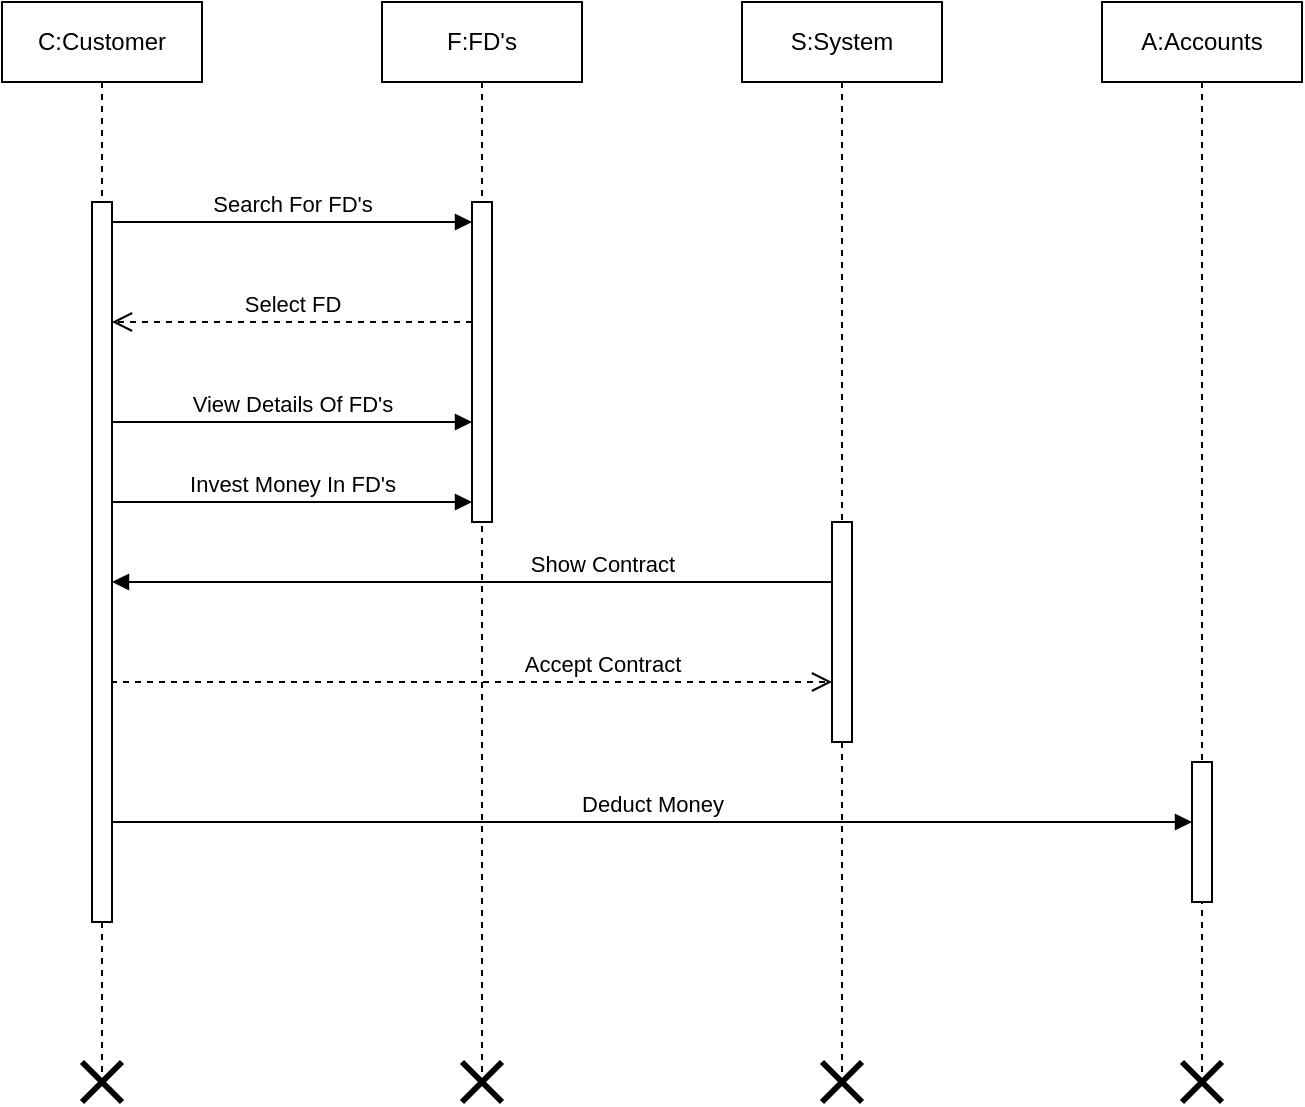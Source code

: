 <mxfile version="21.6.1" type="device">
  <diagram name="Page-1" id="xiaI4N32r4dtn0rJvUoS">
    <mxGraphModel dx="1418" dy="820" grid="1" gridSize="10" guides="1" tooltips="1" connect="1" arrows="1" fold="1" page="1" pageScale="1" pageWidth="850" pageHeight="1100" math="0" shadow="0">
      <root>
        <mxCell id="0" />
        <mxCell id="1" parent="0" />
        <mxCell id="983DaOn5M93yl_nJEGJA-1" value="C:Customer" style="shape=umlLifeline;perimeter=lifelinePerimeter;whiteSpace=wrap;html=1;container=1;dropTarget=0;collapsible=0;recursiveResize=0;outlineConnect=0;portConstraint=eastwest;newEdgeStyle={&quot;edgeStyle&quot;:&quot;elbowEdgeStyle&quot;,&quot;elbow&quot;:&quot;vertical&quot;,&quot;curved&quot;:0,&quot;rounded&quot;:0};" vertex="1" parent="1">
          <mxGeometry x="70" y="60" width="100" height="540" as="geometry" />
        </mxCell>
        <mxCell id="983DaOn5M93yl_nJEGJA-4" value="F:FD&#39;s" style="shape=umlLifeline;perimeter=lifelinePerimeter;whiteSpace=wrap;html=1;container=1;dropTarget=0;collapsible=0;recursiveResize=0;outlineConnect=0;portConstraint=eastwest;newEdgeStyle={&quot;edgeStyle&quot;:&quot;elbowEdgeStyle&quot;,&quot;elbow&quot;:&quot;vertical&quot;,&quot;curved&quot;:0,&quot;rounded&quot;:0};" vertex="1" parent="1">
          <mxGeometry x="260" y="60" width="100" height="540" as="geometry" />
        </mxCell>
        <mxCell id="983DaOn5M93yl_nJEGJA-5" value="S:System" style="shape=umlLifeline;perimeter=lifelinePerimeter;whiteSpace=wrap;html=1;container=1;dropTarget=0;collapsible=0;recursiveResize=0;outlineConnect=0;portConstraint=eastwest;newEdgeStyle={&quot;edgeStyle&quot;:&quot;elbowEdgeStyle&quot;,&quot;elbow&quot;:&quot;vertical&quot;,&quot;curved&quot;:0,&quot;rounded&quot;:0};size=40;" vertex="1" parent="1">
          <mxGeometry x="440" y="60" width="100" height="540" as="geometry" />
        </mxCell>
        <mxCell id="983DaOn5M93yl_nJEGJA-6" value="A:Accounts" style="shape=umlLifeline;perimeter=lifelinePerimeter;whiteSpace=wrap;html=1;container=1;dropTarget=0;collapsible=0;recursiveResize=0;outlineConnect=0;portConstraint=eastwest;newEdgeStyle={&quot;edgeStyle&quot;:&quot;elbowEdgeStyle&quot;,&quot;elbow&quot;:&quot;vertical&quot;,&quot;curved&quot;:0,&quot;rounded&quot;:0};" vertex="1" parent="1">
          <mxGeometry x="620" y="60" width="100" height="540" as="geometry" />
        </mxCell>
        <mxCell id="983DaOn5M93yl_nJEGJA-7" value="" style="html=1;points=[];perimeter=orthogonalPerimeter;outlineConnect=0;targetShapes=umlLifeline;portConstraint=eastwest;newEdgeStyle={&quot;edgeStyle&quot;:&quot;elbowEdgeStyle&quot;,&quot;elbow&quot;:&quot;vertical&quot;,&quot;curved&quot;:0,&quot;rounded&quot;:0};" vertex="1" parent="1">
          <mxGeometry x="115" y="160" width="10" height="360" as="geometry" />
        </mxCell>
        <mxCell id="983DaOn5M93yl_nJEGJA-8" value="" style="html=1;points=[];perimeter=orthogonalPerimeter;outlineConnect=0;targetShapes=umlLifeline;portConstraint=eastwest;newEdgeStyle={&quot;edgeStyle&quot;:&quot;elbowEdgeStyle&quot;,&quot;elbow&quot;:&quot;vertical&quot;,&quot;curved&quot;:0,&quot;rounded&quot;:0};" vertex="1" parent="1">
          <mxGeometry x="305" y="160" width="10" height="160" as="geometry" />
        </mxCell>
        <mxCell id="983DaOn5M93yl_nJEGJA-9" value="Search For FD&#39;s" style="html=1;verticalAlign=bottom;endArrow=block;edgeStyle=elbowEdgeStyle;elbow=vertical;curved=0;rounded=0;" edge="1" target="983DaOn5M93yl_nJEGJA-8" parent="1" source="983DaOn5M93yl_nJEGJA-7">
          <mxGeometry relative="1" as="geometry">
            <mxPoint x="200" y="210" as="sourcePoint" />
            <Array as="points">
              <mxPoint x="140" y="170" />
            </Array>
          </mxGeometry>
        </mxCell>
        <mxCell id="983DaOn5M93yl_nJEGJA-10" value="Select FD" style="html=1;verticalAlign=bottom;endArrow=open;dashed=1;endSize=8;edgeStyle=elbowEdgeStyle;elbow=vertical;curved=0;rounded=0;" edge="1" source="983DaOn5M93yl_nJEGJA-8" parent="1" target="983DaOn5M93yl_nJEGJA-7">
          <mxGeometry relative="1" as="geometry">
            <mxPoint x="200" y="285" as="targetPoint" />
            <Array as="points">
              <mxPoint x="210" y="220" />
            </Array>
          </mxGeometry>
        </mxCell>
        <mxCell id="983DaOn5M93yl_nJEGJA-14" value="View Details Of FD&#39;s" style="html=1;verticalAlign=bottom;endArrow=block;edgeStyle=elbowEdgeStyle;elbow=vertical;curved=0;rounded=0;" edge="1" parent="1">
          <mxGeometry relative="1" as="geometry">
            <mxPoint x="125" y="270" as="sourcePoint" />
            <mxPoint x="305" y="270" as="targetPoint" />
            <Array as="points">
              <mxPoint x="140" y="270" />
            </Array>
          </mxGeometry>
        </mxCell>
        <mxCell id="983DaOn5M93yl_nJEGJA-15" value="Invest Money In FD&#39;s" style="html=1;verticalAlign=bottom;endArrow=block;edgeStyle=elbowEdgeStyle;elbow=vertical;curved=0;rounded=0;" edge="1" parent="1">
          <mxGeometry relative="1" as="geometry">
            <mxPoint x="125" y="310" as="sourcePoint" />
            <mxPoint x="305" y="310" as="targetPoint" />
            <Array as="points">
              <mxPoint x="140" y="310" />
            </Array>
          </mxGeometry>
        </mxCell>
        <mxCell id="983DaOn5M93yl_nJEGJA-18" value="" style="shape=umlDestroy;whiteSpace=wrap;html=1;strokeWidth=3;targetShapes=umlLifeline;" vertex="1" parent="1">
          <mxGeometry x="110" y="590" width="20" height="20" as="geometry" />
        </mxCell>
        <mxCell id="983DaOn5M93yl_nJEGJA-19" value="" style="shape=umlDestroy;whiteSpace=wrap;html=1;strokeWidth=3;targetShapes=umlLifeline;" vertex="1" parent="1">
          <mxGeometry x="300" y="590" width="20" height="20" as="geometry" />
        </mxCell>
        <mxCell id="983DaOn5M93yl_nJEGJA-20" value="" style="html=1;points=[];perimeter=orthogonalPerimeter;outlineConnect=0;targetShapes=umlLifeline;portConstraint=eastwest;newEdgeStyle={&quot;edgeStyle&quot;:&quot;elbowEdgeStyle&quot;,&quot;elbow&quot;:&quot;vertical&quot;,&quot;curved&quot;:0,&quot;rounded&quot;:0};" vertex="1" parent="1">
          <mxGeometry x="485" y="320" width="10" height="110" as="geometry" />
        </mxCell>
        <mxCell id="983DaOn5M93yl_nJEGJA-23" value="Show Contract" style="html=1;verticalAlign=bottom;endArrow=block;edgeStyle=elbowEdgeStyle;elbow=vertical;curved=0;rounded=0;" edge="1" parent="1">
          <mxGeometry x="-0.114" relative="1" as="geometry">
            <mxPoint x="405" y="350" as="sourcePoint" />
            <mxPoint x="125" y="350" as="targetPoint" />
            <Array as="points">
              <mxPoint x="485" y="350" />
            </Array>
            <mxPoint as="offset" />
          </mxGeometry>
        </mxCell>
        <mxCell id="983DaOn5M93yl_nJEGJA-24" value="Accept Contract" style="html=1;verticalAlign=bottom;endArrow=open;dashed=1;endSize=8;edgeStyle=elbowEdgeStyle;elbow=vertical;curved=0;rounded=0;" edge="1" parent="1">
          <mxGeometry x="0.362" relative="1" as="geometry">
            <mxPoint x="124.5" y="400" as="sourcePoint" />
            <mxPoint x="485" y="400" as="targetPoint" />
            <Array as="points">
              <mxPoint x="355" y="400" />
            </Array>
            <mxPoint as="offset" />
          </mxGeometry>
        </mxCell>
        <mxCell id="983DaOn5M93yl_nJEGJA-25" value="" style="shape=umlDestroy;whiteSpace=wrap;html=1;strokeWidth=3;targetShapes=umlLifeline;" vertex="1" parent="1">
          <mxGeometry x="480" y="590" width="20" height="20" as="geometry" />
        </mxCell>
        <mxCell id="983DaOn5M93yl_nJEGJA-26" value="" style="html=1;points=[];perimeter=orthogonalPerimeter;outlineConnect=0;targetShapes=umlLifeline;portConstraint=eastwest;newEdgeStyle={&quot;edgeStyle&quot;:&quot;elbowEdgeStyle&quot;,&quot;elbow&quot;:&quot;vertical&quot;,&quot;curved&quot;:0,&quot;rounded&quot;:0};" vertex="1" parent="1">
          <mxGeometry x="665" y="440" width="10" height="70" as="geometry" />
        </mxCell>
        <mxCell id="983DaOn5M93yl_nJEGJA-27" value="Deduct Money" style="html=1;verticalAlign=bottom;endArrow=block;edgeStyle=elbowEdgeStyle;elbow=vertical;curved=0;rounded=0;" edge="1" parent="1" target="983DaOn5M93yl_nJEGJA-26">
          <mxGeometry relative="1" as="geometry">
            <mxPoint x="125" y="470" as="sourcePoint" />
            <mxPoint x="660" y="470" as="targetPoint" />
            <Array as="points">
              <mxPoint x="140" y="470" />
            </Array>
          </mxGeometry>
        </mxCell>
        <mxCell id="983DaOn5M93yl_nJEGJA-28" value="" style="shape=umlDestroy;whiteSpace=wrap;html=1;strokeWidth=3;targetShapes=umlLifeline;" vertex="1" parent="1">
          <mxGeometry x="660" y="590" width="20" height="20" as="geometry" />
        </mxCell>
      </root>
    </mxGraphModel>
  </diagram>
</mxfile>
